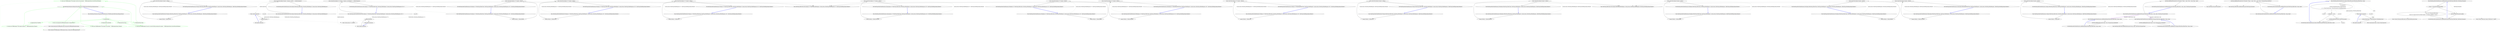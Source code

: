 digraph  {
m0_12 [cluster="System.Net.WebException.WebException(string, System.Net.WebExceptionStatus)", file="ResponseStatusExtensions.cs", label="Entry System.Net.WebException.WebException(string, System.Net.WebExceptionStatus)", span="0-0"];
m0_13 [cluster="System.ArgumentOutOfRangeException.ArgumentOutOfRangeException(string)", file="ResponseStatusExtensions.cs", label="Entry System.ArgumentOutOfRangeException.ArgumentOutOfRangeException(string)", span="0-0"];
m0_0 [cluster="RestSharp.Extensions.ResponseStatusExtensions.ToWebException(RestSharp.ResponseStatus)", file="ResponseStatusExtensions.cs", label="Entry RestSharp.Extensions.ResponseStatusExtensions.ToWebException(RestSharp.ResponseStatus)", span="13-13"];
m0_1 [cluster="RestSharp.Extensions.ResponseStatusExtensions.ToWebException(RestSharp.ResponseStatus)", color=green, community=0, file="ResponseStatusExtensions.cs", label="13: responseStatus", span="15-15"];
m0_2 [cluster="RestSharp.Extensions.ResponseStatusExtensions.ToWebException(RestSharp.ResponseStatus)", color=green, community=0, file="ResponseStatusExtensions.cs", label="13: ResponseStatus.None", span="17-17"];
m0_4 [cluster="RestSharp.Extensions.ResponseStatusExtensions.ToWebException(RestSharp.ResponseStatus)", color=green, community=0, file="ResponseStatusExtensions.cs", label="13: ResponseStatus.Error", span="19-19"];
m0_6 [cluster="RestSharp.Extensions.ResponseStatusExtensions.ToWebException(RestSharp.ResponseStatus)", color=green, community=0, file="ResponseStatusExtensions.cs", label="13: ResponseStatus.TimedOut", span="21-21"];
m0_8 [cluster="RestSharp.Extensions.ResponseStatusExtensions.ToWebException(RestSharp.ResponseStatus)", color=green, community=0, file="ResponseStatusExtensions.cs", label="13: ResponseStatus.Aborted", span="23-23"];
m0_10 [cluster="RestSharp.Extensions.ResponseStatusExtensions.ToWebException(RestSharp.ResponseStatus)", color=green, community=0, file="ResponseStatusExtensions.cs", label="5: throw new ArgumentOutOfRangeException(''responseStatus'');", span="26-26"];
m0_3 [cluster="RestSharp.Extensions.ResponseStatusExtensions.ToWebException(RestSharp.ResponseStatus)", color=green, community=0, file="ResponseStatusExtensions.cs", label="15: return new WebException(''The request could not be processed.'', WebExceptionStatus.ServerProtocolViolation);", span="18-18"];
m0_5 [cluster="RestSharp.Extensions.ResponseStatusExtensions.ToWebException(RestSharp.ResponseStatus)", color=green, community=0, file="ResponseStatusExtensions.cs", label="15: return new WebException(''An error occurred while processing the request.'', WebExceptionStatus.ServerProtocolViolation);", span="20-20"];
m0_7 [cluster="RestSharp.Extensions.ResponseStatusExtensions.ToWebException(RestSharp.ResponseStatus)", color=green, community=0, file="ResponseStatusExtensions.cs", label="15: return new WebException(''The request timed-out.'', WebExceptionStatus.Timeout);", span="22-22"];
m0_9 [cluster="RestSharp.Extensions.ResponseStatusExtensions.ToWebException(RestSharp.ResponseStatus)", color=green, community=0, file="ResponseStatusExtensions.cs", label="15: return new WebException(''The request was aborted.'', WebExceptionStatus.Timeout);", span="24-24"];
m0_11 [cluster="RestSharp.Extensions.ResponseStatusExtensions.ToWebException(RestSharp.ResponseStatus)", file="ResponseStatusExtensions.cs", label="Exit RestSharp.Extensions.ResponseStatusExtensions.ToWebException(RestSharp.ResponseStatus)", span="13-13"];
m1_3 [cluster="RestSharp.IRestClient.ExecuteAsync(RestSharp.IRestRequest, System.Action<RestSharp.IRestResponse, RestSharp.RestRequestAsyncHandle>)", file="RestClientExtensions.cs", label="Entry RestSharp.IRestClient.ExecuteAsync(RestSharp.IRestRequest, System.Action<RestSharp.IRestResponse, RestSharp.RestRequestAsyncHandle>)", span="52-52"];
m1_93 [cluster="RestSharp.IRestClient.AddDefaultParameter(RestSharp.Parameter)", file="RestClientExtensions.cs", label="Entry RestSharp.IRestClient.AddDefaultParameter(RestSharp.Parameter)", span="267-267"];
m1_47 [cluster="RestSharp.RestClientExtensions.PostAsync(RestSharp.IRestClient, RestSharp.IRestRequest, System.Action<RestSharp.IRestResponse, RestSharp.RestRequestAsyncHandle>)", file="RestClientExtensions.cs", label="Entry RestSharp.RestClientExtensions.PostAsync(RestSharp.IRestClient, RestSharp.IRestRequest, System.Action<RestSharp.IRestResponse, \\nRestSharp.RestRequestAsyncHandle>)", span="91-91"];
m1_48 [cluster="RestSharp.RestClientExtensions.PostAsync(RestSharp.IRestClient, RestSharp.IRestRequest, System.Action<RestSharp.IRestResponse, RestSharp.RestRequestAsyncHandle>)", file="RestClientExtensions.cs", label="request.Method = Method.POST", span="94-94"];
m1_49 [cluster="RestSharp.RestClientExtensions.PostAsync(RestSharp.IRestClient, RestSharp.IRestRequest, System.Action<RestSharp.IRestResponse, RestSharp.RestRequestAsyncHandle>)", file="RestClientExtensions.cs", label="return client.ExecuteAsync(request, callback);", span="95-95"];
m1_50 [cluster="RestSharp.RestClientExtensions.PostAsync(RestSharp.IRestClient, RestSharp.IRestRequest, System.Action<RestSharp.IRestResponse, RestSharp.RestRequestAsyncHandle>)", file="RestClientExtensions.cs", label="Exit RestSharp.RestClientExtensions.PostAsync(RestSharp.IRestClient, RestSharp.IRestRequest, System.Action<RestSharp.IRestResponse, \\nRestSharp.RestRequestAsyncHandle>)", span="91-91"];
m1_100 [cluster="RestSharp.IRestClient.AddDefaultParameter(string, object, RestSharp.ParameterType)", file="RestClientExtensions.cs", label="Entry RestSharp.IRestClient.AddDefaultParameter(string, object, RestSharp.ParameterType)", span="321-321"];
m1_35 [cluster="RestSharp.RestClientExtensions.PatchAsync<T>(RestSharp.IRestClient, RestSharp.IRestRequest, System.Action<RestSharp.IRestResponse<\\nT>, RestSharp.RestRequestAsyncHandle>)", file="RestClientExtensions.cs", label="Entry RestSharp.RestClientExtensions.PatchAsync<T>(RestSharp.IRestClient, RestSharp.IRestRequest, System.Action<RestSharp.IRestResponse<\\nT>, RestSharp.RestRequestAsyncHandle>)", span="70-70"];
m1_36 [cluster="RestSharp.RestClientExtensions.PatchAsync<T>(RestSharp.IRestClient, RestSharp.IRestRequest, System.Action<RestSharp.IRestResponse<\\nT>, RestSharp.RestRequestAsyncHandle>)", file="RestClientExtensions.cs", label="request.Method = Method.PATCH", span="73-73"];
m1_37 [cluster="RestSharp.RestClientExtensions.PatchAsync<T>(RestSharp.IRestClient, RestSharp.IRestRequest, System.Action<RestSharp.IRestResponse<\\nT>, RestSharp.RestRequestAsyncHandle>)", file="RestClientExtensions.cs", label="return client.ExecuteAsync<T>(request, callback);", span="74-74"];
m1_38 [cluster="RestSharp.RestClientExtensions.PatchAsync<T>(RestSharp.IRestClient, RestSharp.IRestRequest, System.Action<RestSharp.IRestResponse<\\nT>, RestSharp.RestRequestAsyncHandle>)", file="RestClientExtensions.cs", label="Exit RestSharp.RestClientExtensions.PatchAsync<T>(RestSharp.IRestClient, RestSharp.IRestRequest, System.Action<RestSharp.IRestResponse<\\nT>, RestSharp.RestRequestAsyncHandle>)", span="70-70"];
m1_19 [cluster="RestSharp.RestClientExtensions.PostAsync<T>(RestSharp.IRestClient, RestSharp.IRestRequest, System.Action<RestSharp.IRestResponse<\\nT>, RestSharp.RestRequestAsyncHandle>)", file="RestClientExtensions.cs", label="Entry RestSharp.RestClientExtensions.PostAsync<T>(RestSharp.IRestClient, RestSharp.IRestRequest, System.Action<RestSharp.IRestResponse<\\nT>, RestSharp.RestRequestAsyncHandle>)", span="42-42"];
m1_20 [cluster="RestSharp.RestClientExtensions.PostAsync<T>(RestSharp.IRestClient, RestSharp.IRestRequest, System.Action<RestSharp.IRestResponse<\\nT>, RestSharp.RestRequestAsyncHandle>)", file="RestClientExtensions.cs", label="request.Method = Method.POST", span="45-45"];
m1_21 [cluster="RestSharp.RestClientExtensions.PostAsync<T>(RestSharp.IRestClient, RestSharp.IRestRequest, System.Action<RestSharp.IRestResponse<\\nT>, RestSharp.RestRequestAsyncHandle>)", file="RestClientExtensions.cs", label="return client.ExecuteAsync<T>(request, callback);", span="46-46"];
m1_22 [cluster="RestSharp.RestClientExtensions.PostAsync<T>(RestSharp.IRestClient, RestSharp.IRestRequest, System.Action<RestSharp.IRestResponse<\\nT>, RestSharp.RestRequestAsyncHandle>)", file="RestClientExtensions.cs", label="Exit RestSharp.RestClientExtensions.PostAsync<T>(RestSharp.IRestClient, RestSharp.IRestRequest, System.Action<RestSharp.IRestResponse<\\nT>, RestSharp.RestRequestAsyncHandle>)", span="42-42"];
m1_78 [cluster="RestSharp.RestClientExtensions.RemoveDefaultParameter(RestSharp.IRestClient, string)", file="RestClientExtensions.cs", label="Entry RestSharp.RestClientExtensions.RemoveDefaultParameter(RestSharp.IRestClient, string)", span="284-284"];
m1_79 [cluster="RestSharp.RestClientExtensions.RemoveDefaultParameter(RestSharp.IRestClient, string)", file="RestClientExtensions.cs", label="var parameter =\r\n                restClient.DefaultParameters.SingleOrDefault(\r\n                    p => p.Name.Equals(name, \\nStringComparison.OrdinalIgnoreCase))", span="286-288"];
m1_81 [cluster="RestSharp.RestClientExtensions.RemoveDefaultParameter(RestSharp.IRestClient, string)", file="RestClientExtensions.cs", label="restClient.DefaultParameters.Remove(parameter)", span="292-292"];
m1_80 [cluster="RestSharp.RestClientExtensions.RemoveDefaultParameter(RestSharp.IRestClient, string)", file="RestClientExtensions.cs", label="parameter != null", span="290-290"];
m1_82 [cluster="RestSharp.RestClientExtensions.RemoveDefaultParameter(RestSharp.IRestClient, string)", file="RestClientExtensions.cs", label="Exit RestSharp.RestClientExtensions.RemoveDefaultParameter(RestSharp.IRestClient, string)", span="284-284"];
m1_97 [cluster="RestSharp.RestClientExtensions.AddDefaultHeader(RestSharp.IRestClient, string, string)", file="RestClientExtensions.cs", label="Entry RestSharp.RestClientExtensions.AddDefaultHeader(RestSharp.IRestClient, string, string)", span="334-334"];
m1_98 [cluster="RestSharp.RestClientExtensions.AddDefaultHeader(RestSharp.IRestClient, string, string)", file="RestClientExtensions.cs", label="restClient.AddDefaultParameter(name, value, ParameterType.HttpHeader)", span="336-336"];
m1_99 [cluster="RestSharp.RestClientExtensions.AddDefaultHeader(RestSharp.IRestClient, string, string)", file="RestClientExtensions.cs", label="Exit RestSharp.RestClientExtensions.AddDefaultHeader(RestSharp.IRestClient, string, string)", span="334-334"];
m1_71 [cluster="RestSharp.RestClientExtensions.AddDefaultParameter(RestSharp.IRestClient, RestSharp.Parameter)", file="RestClientExtensions.cs", label="Entry RestSharp.RestClientExtensions.AddDefaultParameter(RestSharp.IRestClient, RestSharp.Parameter)", span="267-267"];
m1_72 [cluster="RestSharp.RestClientExtensions.AddDefaultParameter(RestSharp.IRestClient, RestSharp.Parameter)", file="RestClientExtensions.cs", label="p.Type == ParameterType.RequestBody", span="269-269"];
m1_74 [cluster="RestSharp.RestClientExtensions.AddDefaultParameter(RestSharp.IRestClient, RestSharp.Parameter)", file="RestClientExtensions.cs", label="restClient.DefaultParameters.Add(p)", span="275-275"];
m1_73 [cluster="RestSharp.RestClientExtensions.AddDefaultParameter(RestSharp.IRestClient, RestSharp.Parameter)", file="RestClientExtensions.cs", label="throw new NotSupportedException(\r\n                    ''Cannot set request body from default headers. Use Request.AddBody() instead.'');", span="271-272"];
m1_75 [cluster="RestSharp.RestClientExtensions.AddDefaultParameter(RestSharp.IRestClient, RestSharp.Parameter)", file="RestClientExtensions.cs", label="Exit RestSharp.RestClientExtensions.AddDefaultParameter(RestSharp.IRestClient, RestSharp.Parameter)", span="267-267"];
m1_85 [cluster="lambda expression", file="RestClientExtensions.cs", label="Entry lambda expression", span="288-288"];
m1_5 [cluster="lambda expression", file="RestClientExtensions.cs", label="callback(response)", span="19-19"];
m1_4 [cluster="lambda expression", file="RestClientExtensions.cs", label="Entry lambda expression", span="19-19"];
m1_6 [cluster="lambda expression", file="RestClientExtensions.cs", label="Exit lambda expression", span="19-19"];
m1_13 [cluster="lambda expression", file="RestClientExtensions.cs", label="callback(response)", span="32-32"];
m1_12 [cluster="lambda expression", file="RestClientExtensions.cs", label="Entry lambda expression", span="32-32"];
m1_14 [cluster="lambda expression", file="RestClientExtensions.cs", label="Exit lambda expression", span="32-32"];
m1_86 [cluster="lambda expression", file="RestClientExtensions.cs", label="p.Name.Equals(name, StringComparison.OrdinalIgnoreCase)", span="288-288"];
m1_87 [cluster="lambda expression", file="RestClientExtensions.cs", label="Exit lambda expression", span="288-288"];
m1_0 [cluster="RestSharp.RestClientExtensions.ExecuteAsync(RestSharp.IRestClient, RestSharp.IRestRequest, System.Action<RestSharp.IRestResponse>)", file="RestClientExtensions.cs", label="Entry RestSharp.RestClientExtensions.ExecuteAsync(RestSharp.IRestClient, RestSharp.IRestRequest, System.Action<RestSharp.IRestResponse>)", span="16-16"];
m1_1 [cluster="RestSharp.RestClientExtensions.ExecuteAsync(RestSharp.IRestClient, RestSharp.IRestRequest, System.Action<RestSharp.IRestResponse>)", file="RestClientExtensions.cs", label="return client.ExecuteAsync(request, (response, handle) => callback(response));", span="19-19"];
m1_2 [cluster="RestSharp.RestClientExtensions.ExecuteAsync(RestSharp.IRestClient, RestSharp.IRestRequest, System.Action<RestSharp.IRestResponse>)", file="RestClientExtensions.cs", label="Exit RestSharp.RestClientExtensions.ExecuteAsync(RestSharp.IRestClient, RestSharp.IRestRequest, System.Action<RestSharp.IRestResponse>)", span="16-16"];
m1_23 [cluster="RestSharp.RestClientExtensions.PutAsync<T>(RestSharp.IRestClient, RestSharp.IRestRequest, System.Action<RestSharp.IRestResponse<\\nT>, RestSharp.RestRequestAsyncHandle>)", file="RestClientExtensions.cs", label="Entry RestSharp.RestClientExtensions.PutAsync<T>(RestSharp.IRestClient, RestSharp.IRestRequest, System.Action<RestSharp.IRestResponse<\\nT>, RestSharp.RestRequestAsyncHandle>)", span="49-49"];
m1_24 [cluster="RestSharp.RestClientExtensions.PutAsync<T>(RestSharp.IRestClient, RestSharp.IRestRequest, System.Action<RestSharp.IRestResponse<\\nT>, RestSharp.RestRequestAsyncHandle>)", file="RestClientExtensions.cs", label="request.Method = Method.PUT", span="52-52"];
m1_25 [cluster="RestSharp.RestClientExtensions.PutAsync<T>(RestSharp.IRestClient, RestSharp.IRestRequest, System.Action<RestSharp.IRestResponse<\\nT>, RestSharp.RestRequestAsyncHandle>)", file="RestClientExtensions.cs", label="return client.ExecuteAsync<T>(request, callback);", span="53-53"];
m1_26 [cluster="RestSharp.RestClientExtensions.PutAsync<T>(RestSharp.IRestClient, RestSharp.IRestRequest, System.Action<RestSharp.IRestResponse<\\nT>, RestSharp.RestRequestAsyncHandle>)", file="RestClientExtensions.cs", label="Exit RestSharp.RestClientExtensions.PutAsync<T>(RestSharp.IRestClient, RestSharp.IRestRequest, System.Action<RestSharp.IRestResponse<\\nT>, RestSharp.RestRequestAsyncHandle>)", span="49-49"];
m1_94 [cluster="RestSharp.RestClientExtensions.AddDefaultParameter(RestSharp.IRestClient, string, object, RestSharp.ParameterType)", file="RestClientExtensions.cs", label="Entry RestSharp.RestClientExtensions.AddDefaultParameter(RestSharp.IRestClient, string, object, RestSharp.ParameterType)", span="321-321"];
m1_95 [cluster="RestSharp.RestClientExtensions.AddDefaultParameter(RestSharp.IRestClient, string, object, RestSharp.ParameterType)", file="RestClientExtensions.cs", label="restClient.AddDefaultParameter(new Parameter {Name = name, Value = value, Type = type})", span="324-324"];
m1_96 [cluster="RestSharp.RestClientExtensions.AddDefaultParameter(RestSharp.IRestClient, string, object, RestSharp.ParameterType)", file="RestClientExtensions.cs", label="Exit RestSharp.RestClientExtensions.AddDefaultParameter(RestSharp.IRestClient, string, object, RestSharp.ParameterType)", span="321-321"];
m1_31 [cluster="RestSharp.RestClientExtensions.OptionsAsync<T>(RestSharp.IRestClient, RestSharp.IRestRequest, System.Action<RestSharp.IRestResponse<\\nT>, RestSharp.RestRequestAsyncHandle>)", file="RestClientExtensions.cs", label="Entry RestSharp.RestClientExtensions.OptionsAsync<T>(RestSharp.IRestClient, RestSharp.IRestRequest, System.Action<RestSharp.IRestResponse<\\nT>, RestSharp.RestRequestAsyncHandle>)", span="63-63"];
m1_32 [cluster="RestSharp.RestClientExtensions.OptionsAsync<T>(RestSharp.IRestClient, RestSharp.IRestRequest, System.Action<RestSharp.IRestResponse<\\nT>, RestSharp.RestRequestAsyncHandle>)", file="RestClientExtensions.cs", label="request.Method = Method.OPTIONS", span="66-66"];
m1_33 [cluster="RestSharp.RestClientExtensions.OptionsAsync<T>(RestSharp.IRestClient, RestSharp.IRestRequest, System.Action<RestSharp.IRestResponse<\\nT>, RestSharp.RestRequestAsyncHandle>)", file="RestClientExtensions.cs", label="return client.ExecuteAsync<T>(request, callback);", span="67-67"];
m1_34 [cluster="RestSharp.RestClientExtensions.OptionsAsync<T>(RestSharp.IRestClient, RestSharp.IRestRequest, System.Action<RestSharp.IRestResponse<\\nT>, RestSharp.RestRequestAsyncHandle>)", file="RestClientExtensions.cs", label="Exit RestSharp.RestClientExtensions.OptionsAsync<T>(RestSharp.IRestClient, RestSharp.IRestRequest, System.Action<RestSharp.IRestResponse<\\nT>, RestSharp.RestRequestAsyncHandle>)", span="63-63"];
m1_101 [cluster="RestSharp.RestClientExtensions.AddDefaultUrlSegment(RestSharp.IRestClient, string, string)", file="RestClientExtensions.cs", label="Entry RestSharp.RestClientExtensions.AddDefaultUrlSegment(RestSharp.IRestClient, string, string)", span="346-346"];
m1_102 [cluster="RestSharp.RestClientExtensions.AddDefaultUrlSegment(RestSharp.IRestClient, string, string)", file="RestClientExtensions.cs", label="restClient.AddDefaultParameter(name, value, ParameterType.UrlSegment)", span="348-348"];
m1_103 [cluster="RestSharp.RestClientExtensions.AddDefaultUrlSegment(RestSharp.IRestClient, string, string)", file="RestClientExtensions.cs", label="Exit RestSharp.RestClientExtensions.AddDefaultUrlSegment(RestSharp.IRestClient, string, string)", span="346-346"];
m1_7 [cluster="System.Action<T>.Invoke(T)", file="RestClientExtensions.cs", label="Entry System.Action<T>.Invoke(T)", span="0-0"];
m1_51 [cluster="RestSharp.RestClientExtensions.PutAsync(RestSharp.IRestClient, RestSharp.IRestRequest, System.Action<RestSharp.IRestResponse, RestSharp.RestRequestAsyncHandle>)", file="RestClientExtensions.cs", label="Entry RestSharp.RestClientExtensions.PutAsync(RestSharp.IRestClient, RestSharp.IRestRequest, System.Action<RestSharp.IRestResponse, \\nRestSharp.RestRequestAsyncHandle>)", span="98-98"];
m1_52 [cluster="RestSharp.RestClientExtensions.PutAsync(RestSharp.IRestClient, RestSharp.IRestRequest, System.Action<RestSharp.IRestResponse, RestSharp.RestRequestAsyncHandle>)", file="RestClientExtensions.cs", label="request.Method = Method.PUT", span="101-101"];
m1_53 [cluster="RestSharp.RestClientExtensions.PutAsync(RestSharp.IRestClient, RestSharp.IRestRequest, System.Action<RestSharp.IRestResponse, RestSharp.RestRequestAsyncHandle>)", file="RestClientExtensions.cs", label="return client.ExecuteAsync(request, callback);", span="102-102"];
m1_54 [cluster="RestSharp.RestClientExtensions.PutAsync(RestSharp.IRestClient, RestSharp.IRestRequest, System.Action<RestSharp.IRestResponse, RestSharp.RestRequestAsyncHandle>)", file="RestClientExtensions.cs", label="Exit RestSharp.RestClientExtensions.PutAsync(RestSharp.IRestClient, RestSharp.IRestRequest, System.Action<RestSharp.IRestResponse, \\nRestSharp.RestRequestAsyncHandle>)", span="98-98"];
m1_11 [cluster="RestSharp.IRestClient.ExecuteAsync<T>(RestSharp.IRestRequest, System.Action<RestSharp.IRestResponse<T>, RestSharp.RestRequestAsyncHandle>)", file="RestClientExtensions.cs", label="Entry RestSharp.IRestClient.ExecuteAsync<T>(RestSharp.IRestRequest, System.Action<RestSharp.IRestResponse<T>, RestSharp.RestRequestAsyncHandle>)", span="54-54"];
m1_67 [cluster="RestSharp.RestClientExtensions.DeleteAsync(RestSharp.IRestClient, RestSharp.IRestRequest, System.Action<RestSharp.IRestResponse, \\nRestSharp.RestRequestAsyncHandle>)", file="RestClientExtensions.cs", label="Entry RestSharp.RestClientExtensions.DeleteAsync(RestSharp.IRestClient, RestSharp.IRestRequest, System.Action<RestSharp.IRestResponse, \\nRestSharp.RestRequestAsyncHandle>)", span="126-126"];
m1_68 [cluster="RestSharp.RestClientExtensions.DeleteAsync(RestSharp.IRestClient, RestSharp.IRestRequest, System.Action<RestSharp.IRestResponse, \\nRestSharp.RestRequestAsyncHandle>)", file="RestClientExtensions.cs", label="request.Method = Method.DELETE", span="129-129"];
m1_69 [cluster="RestSharp.RestClientExtensions.DeleteAsync(RestSharp.IRestClient, RestSharp.IRestRequest, System.Action<RestSharp.IRestResponse, \\nRestSharp.RestRequestAsyncHandle>)", file="RestClientExtensions.cs", label="return client.ExecuteAsync(request, callback);", span="130-130"];
m1_70 [cluster="RestSharp.RestClientExtensions.DeleteAsync(RestSharp.IRestClient, RestSharp.IRestRequest, System.Action<RestSharp.IRestResponse, \\nRestSharp.RestRequestAsyncHandle>)", file="RestClientExtensions.cs", label="Exit RestSharp.RestClientExtensions.DeleteAsync(RestSharp.IRestClient, RestSharp.IRestRequest, System.Action<RestSharp.IRestResponse, \\nRestSharp.RestRequestAsyncHandle>)", span="126-126"];
m1_55 [cluster="RestSharp.RestClientExtensions.HeadAsync(RestSharp.IRestClient, RestSharp.IRestRequest, System.Action<RestSharp.IRestResponse, RestSharp.RestRequestAsyncHandle>)", file="RestClientExtensions.cs", label="Entry RestSharp.RestClientExtensions.HeadAsync(RestSharp.IRestClient, RestSharp.IRestRequest, System.Action<RestSharp.IRestResponse, \\nRestSharp.RestRequestAsyncHandle>)", span="105-105"];
m1_56 [cluster="RestSharp.RestClientExtensions.HeadAsync(RestSharp.IRestClient, RestSharp.IRestRequest, System.Action<RestSharp.IRestResponse, RestSharp.RestRequestAsyncHandle>)", file="RestClientExtensions.cs", label="request.Method = Method.HEAD", span="108-108"];
m1_57 [cluster="RestSharp.RestClientExtensions.HeadAsync(RestSharp.IRestClient, RestSharp.IRestRequest, System.Action<RestSharp.IRestResponse, RestSharp.RestRequestAsyncHandle>)", file="RestClientExtensions.cs", label="return client.ExecuteAsync(request, callback);", span="109-109"];
m1_58 [cluster="RestSharp.RestClientExtensions.HeadAsync(RestSharp.IRestClient, RestSharp.IRestRequest, System.Action<RestSharp.IRestResponse, RestSharp.RestRequestAsyncHandle>)", file="RestClientExtensions.cs", label="Exit RestSharp.RestClientExtensions.HeadAsync(RestSharp.IRestClient, RestSharp.IRestRequest, System.Action<RestSharp.IRestResponse, \\nRestSharp.RestRequestAsyncHandle>)", span="105-105"];
m1_8 [cluster="RestSharp.RestClientExtensions.ExecuteAsync<T>(RestSharp.IRestClient, RestSharp.IRestRequest, System.Action<RestSharp.IRestResponse<\\nT>>)", file="RestClientExtensions.cs", label="Entry RestSharp.RestClientExtensions.ExecuteAsync<T>(RestSharp.IRestClient, RestSharp.IRestRequest, System.Action<RestSharp.IRestResponse<\\nT>>)", span="29-29"];
m1_9 [cluster="RestSharp.RestClientExtensions.ExecuteAsync<T>(RestSharp.IRestClient, RestSharp.IRestRequest, System.Action<RestSharp.IRestResponse<\\nT>>)", file="RestClientExtensions.cs", label="return client.ExecuteAsync<T>(request, (response, asyncHandle) => callback(response));", span="32-32"];
m1_10 [cluster="RestSharp.RestClientExtensions.ExecuteAsync<T>(RestSharp.IRestClient, RestSharp.IRestRequest, System.Action<RestSharp.IRestResponse<\\nT>>)", file="RestClientExtensions.cs", label="Exit RestSharp.RestClientExtensions.ExecuteAsync<T>(RestSharp.IRestClient, RestSharp.IRestRequest, System.Action<RestSharp.IRestResponse<\\nT>>)", span="29-29"];
m1_27 [cluster="RestSharp.RestClientExtensions.HeadAsync<T>(RestSharp.IRestClient, RestSharp.IRestRequest, System.Action<RestSharp.IRestResponse<\\nT>, RestSharp.RestRequestAsyncHandle>)", file="RestClientExtensions.cs", label="Entry RestSharp.RestClientExtensions.HeadAsync<T>(RestSharp.IRestClient, RestSharp.IRestRequest, System.Action<RestSharp.IRestResponse<\\nT>, RestSharp.RestRequestAsyncHandle>)", span="56-56"];
m1_28 [cluster="RestSharp.RestClientExtensions.HeadAsync<T>(RestSharp.IRestClient, RestSharp.IRestRequest, System.Action<RestSharp.IRestResponse<\\nT>, RestSharp.RestRequestAsyncHandle>)", file="RestClientExtensions.cs", label="request.Method = Method.HEAD", span="59-59"];
m1_29 [cluster="RestSharp.RestClientExtensions.HeadAsync<T>(RestSharp.IRestClient, RestSharp.IRestRequest, System.Action<RestSharp.IRestResponse<\\nT>, RestSharp.RestRequestAsyncHandle>)", file="RestClientExtensions.cs", label="return client.ExecuteAsync<T>(request, callback);", span="60-60"];
m1_30 [cluster="RestSharp.RestClientExtensions.HeadAsync<T>(RestSharp.IRestClient, RestSharp.IRestRequest, System.Action<RestSharp.IRestResponse<\\nT>, RestSharp.RestRequestAsyncHandle>)", file="RestClientExtensions.cs", label="Exit RestSharp.RestClientExtensions.HeadAsync<T>(RestSharp.IRestClient, RestSharp.IRestRequest, System.Action<RestSharp.IRestResponse<\\nT>, RestSharp.RestRequestAsyncHandle>)", span="56-56"];
m1_39 [cluster="RestSharp.RestClientExtensions.DeleteAsync<T>(RestSharp.IRestClient, RestSharp.IRestRequest, System.Action<RestSharp.IRestResponse<\\nT>, RestSharp.RestRequestAsyncHandle>)", file="RestClientExtensions.cs", label="Entry RestSharp.RestClientExtensions.DeleteAsync<T>(RestSharp.IRestClient, RestSharp.IRestRequest, System.Action<RestSharp.IRestResponse<\\nT>, RestSharp.RestRequestAsyncHandle>)", span="77-77"];
m1_40 [cluster="RestSharp.RestClientExtensions.DeleteAsync<T>(RestSharp.IRestClient, RestSharp.IRestRequest, System.Action<RestSharp.IRestResponse<\\nT>, RestSharp.RestRequestAsyncHandle>)", file="RestClientExtensions.cs", label="request.Method = Method.DELETE", span="80-80"];
m1_41 [cluster="RestSharp.RestClientExtensions.DeleteAsync<T>(RestSharp.IRestClient, RestSharp.IRestRequest, System.Action<RestSharp.IRestResponse<\\nT>, RestSharp.RestRequestAsyncHandle>)", file="RestClientExtensions.cs", label="return client.ExecuteAsync<T>(request, callback);", span="81-81"];
m1_42 [cluster="RestSharp.RestClientExtensions.DeleteAsync<T>(RestSharp.IRestClient, RestSharp.IRestRequest, System.Action<RestSharp.IRestResponse<\\nT>, RestSharp.RestRequestAsyncHandle>)", file="RestClientExtensions.cs", label="Exit RestSharp.RestClientExtensions.DeleteAsync<T>(RestSharp.IRestClient, RestSharp.IRestRequest, System.Action<RestSharp.IRestResponse<\\nT>, RestSharp.RestRequestAsyncHandle>)", span="77-77"];
m1_77 [cluster="System.Collections.Generic.ICollection<T>.Add(T)", file="RestClientExtensions.cs", label="Entry System.Collections.Generic.ICollection<T>.Add(T)", span="0-0"];
m1_15 [cluster="RestSharp.RestClientExtensions.GetAsync<T>(RestSharp.IRestClient, RestSharp.IRestRequest, System.Action<RestSharp.IRestResponse<\\nT>, RestSharp.RestRequestAsyncHandle>)", file="RestClientExtensions.cs", label="Entry RestSharp.RestClientExtensions.GetAsync<T>(RestSharp.IRestClient, RestSharp.IRestRequest, System.Action<RestSharp.IRestResponse<\\nT>, RestSharp.RestRequestAsyncHandle>)", span="35-35"];
m1_16 [cluster="RestSharp.RestClientExtensions.GetAsync<T>(RestSharp.IRestClient, RestSharp.IRestRequest, System.Action<RestSharp.IRestResponse<\\nT>, RestSharp.RestRequestAsyncHandle>)", file="RestClientExtensions.cs", label="request.Method = Method.GET", span="38-38"];
m1_17 [cluster="RestSharp.RestClientExtensions.GetAsync<T>(RestSharp.IRestClient, RestSharp.IRestRequest, System.Action<RestSharp.IRestResponse<\\nT>, RestSharp.RestRequestAsyncHandle>)", file="RestClientExtensions.cs", label="return client.ExecuteAsync<T>(request, callback);", span="39-39"];
m1_18 [cluster="RestSharp.RestClientExtensions.GetAsync<T>(RestSharp.IRestClient, RestSharp.IRestRequest, System.Action<RestSharp.IRestResponse<\\nT>, RestSharp.RestRequestAsyncHandle>)", file="RestClientExtensions.cs", label="Exit RestSharp.RestClientExtensions.GetAsync<T>(RestSharp.IRestClient, RestSharp.IRestRequest, System.Action<RestSharp.IRestResponse<\\nT>, RestSharp.RestRequestAsyncHandle>)", span="35-35"];
m1_76 [cluster="System.NotSupportedException.NotSupportedException(string)", file="RestClientExtensions.cs", label="Entry System.NotSupportedException.NotSupportedException(string)", span="0-0"];
m1_88 [cluster="string.Equals(string, System.StringComparison)", file="RestClientExtensions.cs", label="Entry string.Equals(string, System.StringComparison)", span="0-0"];
m1_89 [cluster="RestSharp.RestClientExtensions.AddDefaultParameter(RestSharp.IRestClient, string, object)", file="RestClientExtensions.cs", label="Entry RestSharp.RestClientExtensions.AddDefaultParameter(RestSharp.IRestClient, string, object)", span="304-304"];
m1_90 [cluster="RestSharp.RestClientExtensions.AddDefaultParameter(RestSharp.IRestClient, string, object)", file="RestClientExtensions.cs", label="restClient.AddDefaultParameter(new Parameter {Name = name, Value = value, Type = ParameterType.GetOrPost})", span="306-306"];
m1_91 [cluster="RestSharp.RestClientExtensions.AddDefaultParameter(RestSharp.IRestClient, string, object)", file="RestClientExtensions.cs", label="Exit RestSharp.RestClientExtensions.AddDefaultParameter(RestSharp.IRestClient, string, object)", span="304-304"];
m1_63 [cluster="RestSharp.RestClientExtensions.PatchAsync(RestSharp.IRestClient, RestSharp.IRestRequest, System.Action<RestSharp.IRestResponse, \\nRestSharp.RestRequestAsyncHandle>)", file="RestClientExtensions.cs", label="Entry RestSharp.RestClientExtensions.PatchAsync(RestSharp.IRestClient, RestSharp.IRestRequest, System.Action<RestSharp.IRestResponse, \\nRestSharp.RestRequestAsyncHandle>)", span="119-119"];
m1_64 [cluster="RestSharp.RestClientExtensions.PatchAsync(RestSharp.IRestClient, RestSharp.IRestRequest, System.Action<RestSharp.IRestResponse, \\nRestSharp.RestRequestAsyncHandle>)", file="RestClientExtensions.cs", label="request.Method = Method.PATCH", span="122-122"];
m1_65 [cluster="RestSharp.RestClientExtensions.PatchAsync(RestSharp.IRestClient, RestSharp.IRestRequest, System.Action<RestSharp.IRestResponse, \\nRestSharp.RestRequestAsyncHandle>)", file="RestClientExtensions.cs", label="return client.ExecuteAsync(request, callback);", span="123-123"];
m1_66 [cluster="RestSharp.RestClientExtensions.PatchAsync(RestSharp.IRestClient, RestSharp.IRestRequest, System.Action<RestSharp.IRestResponse, \\nRestSharp.RestRequestAsyncHandle>)", file="RestClientExtensions.cs", label="Exit RestSharp.RestClientExtensions.PatchAsync(RestSharp.IRestClient, RestSharp.IRestRequest, System.Action<RestSharp.IRestResponse, \\nRestSharp.RestRequestAsyncHandle>)", span="119-119"];
m1_92 [cluster="RestSharp.Parameter.Parameter()", file="RestClientExtensions.cs", label="Entry RestSharp.Parameter.Parameter()", span="21-21"];
m1_59 [cluster="RestSharp.RestClientExtensions.OptionsAsync(RestSharp.IRestClient, RestSharp.IRestRequest, System.Action<RestSharp.IRestResponse, \\nRestSharp.RestRequestAsyncHandle>)", file="RestClientExtensions.cs", label="Entry RestSharp.RestClientExtensions.OptionsAsync(RestSharp.IRestClient, RestSharp.IRestRequest, System.Action<RestSharp.IRestResponse, \\nRestSharp.RestRequestAsyncHandle>)", span="112-112"];
m1_60 [cluster="RestSharp.RestClientExtensions.OptionsAsync(RestSharp.IRestClient, RestSharp.IRestRequest, System.Action<RestSharp.IRestResponse, \\nRestSharp.RestRequestAsyncHandle>)", file="RestClientExtensions.cs", label="request.Method = Method.OPTIONS", span="115-115"];
m1_61 [cluster="RestSharp.RestClientExtensions.OptionsAsync(RestSharp.IRestClient, RestSharp.IRestRequest, System.Action<RestSharp.IRestResponse, \\nRestSharp.RestRequestAsyncHandle>)", file="RestClientExtensions.cs", label="return client.ExecuteAsync(request, callback);", span="116-116"];
m1_62 [cluster="RestSharp.RestClientExtensions.OptionsAsync(RestSharp.IRestClient, RestSharp.IRestRequest, System.Action<RestSharp.IRestResponse, \\nRestSharp.RestRequestAsyncHandle>)", file="RestClientExtensions.cs", label="Exit RestSharp.RestClientExtensions.OptionsAsync(RestSharp.IRestClient, RestSharp.IRestRequest, System.Action<RestSharp.IRestResponse, \\nRestSharp.RestRequestAsyncHandle>)", span="112-112"];
m1_43 [cluster="RestSharp.RestClientExtensions.GetAsync(RestSharp.IRestClient, RestSharp.IRestRequest, System.Action<RestSharp.IRestResponse, RestSharp.RestRequestAsyncHandle>)", file="RestClientExtensions.cs", label="Entry RestSharp.RestClientExtensions.GetAsync(RestSharp.IRestClient, RestSharp.IRestRequest, System.Action<RestSharp.IRestResponse, \\nRestSharp.RestRequestAsyncHandle>)", span="84-84"];
m1_44 [cluster="RestSharp.RestClientExtensions.GetAsync(RestSharp.IRestClient, RestSharp.IRestRequest, System.Action<RestSharp.IRestResponse, RestSharp.RestRequestAsyncHandle>)", file="RestClientExtensions.cs", label="request.Method = Method.GET", span="87-87"];
m1_45 [cluster="RestSharp.RestClientExtensions.GetAsync(RestSharp.IRestClient, RestSharp.IRestRequest, System.Action<RestSharp.IRestResponse, RestSharp.RestRequestAsyncHandle>)", file="RestClientExtensions.cs", label="return client.ExecuteAsync(request, callback);", span="88-88"];
m1_46 [cluster="RestSharp.RestClientExtensions.GetAsync(RestSharp.IRestClient, RestSharp.IRestRequest, System.Action<RestSharp.IRestResponse, RestSharp.RestRequestAsyncHandle>)", file="RestClientExtensions.cs", label="Exit RestSharp.RestClientExtensions.GetAsync(RestSharp.IRestClient, RestSharp.IRestRequest, System.Action<RestSharp.IRestResponse, \\nRestSharp.RestRequestAsyncHandle>)", span="84-84"];
m1_83;
m1_84;
m1_104;
m1_105;
m1_106;
m0_0 -> m0_1  [color=green, key=0, style=solid];
m0_1 -> m0_2  [color=green, key=0, style=solid];
m0_1 -> m0_4  [color=green, key=0, style=solid];
m0_1 -> m0_6  [color=green, key=0, style=solid];
m0_1 -> m0_8  [color=green, key=0, style=solid];
m0_1 -> m0_10  [color=green, key=0, style=solid];
m0_2 -> m0_3  [color=green, key=0, style=solid];
m0_4 -> m0_5  [color=green, key=0, style=solid];
m0_6 -> m0_7  [color=green, key=0, style=solid];
m0_8 -> m0_9  [color=green, key=0, style=solid];
m0_10 -> m0_11  [color=green, key=0, style=solid];
m0_10 -> m0_13  [color=green, key=2, style=dotted];
m0_3 -> m0_12  [color=green, key=2, style=dotted];
m0_3 -> m0_11  [color=green, key=0, style=solid];
m0_5 -> m0_12  [color=green, key=2, style=dotted];
m0_5 -> m0_11  [color=green, key=0, style=solid];
m0_7 -> m0_12  [color=green, key=2, style=dotted];
m0_7 -> m0_11  [color=green, key=0, style=solid];
m0_9 -> m0_12  [color=green, key=2, style=dotted];
m0_9 -> m0_11  [color=green, key=0, style=solid];
m0_11 -> m0_0  [color=blue, key=0, style=bold];
m1_47 -> m1_48  [key=0, style=solid];
m1_47 -> m1_49  [color=darkseagreen4, key=1, label="System.Action<RestSharp.IRestResponse, RestSharp.RestRequestAsyncHandle>", style=dashed];
m1_48 -> m1_49  [key=0, style=solid];
m1_49 -> m1_3  [key=2, style=dotted];
m1_49 -> m1_50  [key=0, style=solid];
m1_50 -> m1_47  [color=blue, key=0, style=bold];
m1_35 -> m1_36  [key=0, style=solid];
m1_35 -> m1_37  [color=darkseagreen4, key=1, label="System.Action<RestSharp.IRestResponse<T>, RestSharp.RestRequestAsyncHandle>", style=dashed];
m1_36 -> m1_37  [key=0, style=solid];
m1_37 -> m1_11  [key=2, style=dotted];
m1_37 -> m1_38  [key=0, style=solid];
m1_38 -> m1_35  [color=blue, key=0, style=bold];
m1_19 -> m1_20  [key=0, style=solid];
m1_19 -> m1_21  [color=darkseagreen4, key=1, label="System.Action<RestSharp.IRestResponse<T>, RestSharp.RestRequestAsyncHandle>", style=dashed];
m1_20 -> m1_21  [key=0, style=solid];
m1_21 -> m1_11  [key=2, style=dotted];
m1_21 -> m1_22  [key=0, style=solid];
m1_22 -> m1_19  [color=blue, key=0, style=bold];
m1_78 -> m1_79  [key=0, style=solid];
m1_78 -> m1_81  [color=darkseagreen4, key=1, label="RestSharp.IRestClient", style=dashed];
m1_78 -> m1_86  [color=darkseagreen4, key=1, label=string, style=dashed];
m1_79 -> m1_80  [key=0, style=solid];
m1_79 -> m1_81  [color=darkseagreen4, key=1, label=parameter, style=dashed];
m1_79 -> m1_83  [key=2, style=dotted];
m1_79 -> m1_85  [color=darkseagreen4, key=1, label="lambda expression", style=dashed];
m1_81 -> m1_82  [key=0, style=solid];
m1_81 -> m1_84  [key=2, style=dotted];
m1_80 -> m1_81  [key=0, style=solid];
m1_80 -> m1_82  [key=0, style=solid];
m1_82 -> m1_78  [color=blue, key=0, style=bold];
m1_97 -> m1_98  [key=0, style=solid];
m1_98 -> m1_99  [key=0, style=solid];
m1_98 -> m1_100  [key=2, style=dotted];
m1_99 -> m1_97  [color=blue, key=0, style=bold];
m1_71 -> m1_72  [key=0, style=solid];
m1_71 -> m1_74  [color=darkseagreen4, key=1, label="RestSharp.Parameter", style=dashed];
m1_72 -> m1_73  [key=0, style=solid];
m1_72 -> m1_74  [key=0, style=solid];
m1_74 -> m1_75  [key=0, style=solid];
m1_74 -> m1_77  [key=2, style=dotted];
m1_73 -> m1_75  [key=0, style=solid];
m1_73 -> m1_76  [key=2, style=dotted];
m1_75 -> m1_71  [color=blue, key=0, style=bold];
m1_85 -> m1_86  [key=0, style=solid];
m1_5 -> m1_6  [key=0, style=solid];
m1_5 -> m1_7  [key=2, style=dotted];
m1_4 -> m1_5  [key=0, style=solid];
m1_6 -> m1_4  [color=blue, key=0, style=bold];
m1_13 -> m1_7  [key=2, style=dotted];
m1_13 -> m1_14  [key=0, style=solid];
m1_12 -> m1_13  [key=0, style=solid];
m1_14 -> m1_12  [color=blue, key=0, style=bold];
m1_86 -> m1_87  [key=0, style=solid];
m1_86 -> m1_88  [key=2, style=dotted];
m1_87 -> m1_85  [color=blue, key=0, style=bold];
m1_0 -> m1_1  [key=0, style=solid];
m1_0 -> m1_5  [color=darkseagreen4, key=1, label="System.Action<RestSharp.IRestResponse>", style=dashed];
m1_1 -> m1_2  [key=0, style=solid];
m1_1 -> m1_3  [key=2, style=dotted];
m1_1 -> m1_4  [color=darkseagreen4, key=1, label="lambda expression", style=dashed];
m1_2 -> m1_0  [color=blue, key=0, style=bold];
m1_23 -> m1_24  [key=0, style=solid];
m1_23 -> m1_25  [color=darkseagreen4, key=1, label="System.Action<RestSharp.IRestResponse<T>, RestSharp.RestRequestAsyncHandle>", style=dashed];
m1_24 -> m1_25  [key=0, style=solid];
m1_25 -> m1_11  [key=2, style=dotted];
m1_25 -> m1_26  [key=0, style=solid];
m1_26 -> m1_23  [color=blue, key=0, style=bold];
m1_94 -> m1_95  [key=0, style=solid];
m1_94 -> m1_97  [color=darkorchid, key=3, label="Parameter variable object value", style=bold];
m1_94 -> m1_101  [color=darkorchid, key=3, label="Parameter variable object value", style=bold];
m1_95 -> m1_92  [key=2, style=dotted];
m1_95 -> m1_93  [key=2, style=dotted];
m1_95 -> m1_96  [key=0, style=solid];
m1_96 -> m1_94  [color=blue, key=0, style=bold];
m1_31 -> m1_32  [key=0, style=solid];
m1_31 -> m1_33  [color=darkseagreen4, key=1, label="System.Action<RestSharp.IRestResponse<T>, RestSharp.RestRequestAsyncHandle>", style=dashed];
m1_32 -> m1_33  [key=0, style=solid];
m1_33 -> m1_11  [key=2, style=dotted];
m1_33 -> m1_34  [key=0, style=solid];
m1_34 -> m1_31  [color=blue, key=0, style=bold];
m1_101 -> m1_102  [key=0, style=solid];
m1_102 -> m1_100  [key=2, style=dotted];
m1_102 -> m1_103  [key=0, style=solid];
m1_103 -> m1_101  [color=blue, key=0, style=bold];
m1_51 -> m1_52  [key=0, style=solid];
m1_51 -> m1_53  [color=darkseagreen4, key=1, label="System.Action<RestSharp.IRestResponse, RestSharp.RestRequestAsyncHandle>", style=dashed];
m1_52 -> m1_53  [key=0, style=solid];
m1_53 -> m1_3  [key=2, style=dotted];
m1_53 -> m1_54  [key=0, style=solid];
m1_54 -> m1_51  [color=blue, key=0, style=bold];
m1_67 -> m1_68  [key=0, style=solid];
m1_67 -> m1_69  [color=darkseagreen4, key=1, label="System.Action<RestSharp.IRestResponse, RestSharp.RestRequestAsyncHandle>", style=dashed];
m1_68 -> m1_69  [key=0, style=solid];
m1_69 -> m1_3  [key=2, style=dotted];
m1_69 -> m1_70  [key=0, style=solid];
m1_70 -> m1_67  [color=blue, key=0, style=bold];
m1_55 -> m1_56  [key=0, style=solid];
m1_55 -> m1_57  [color=darkseagreen4, key=1, label="System.Action<RestSharp.IRestResponse, RestSharp.RestRequestAsyncHandle>", style=dashed];
m1_56 -> m1_57  [key=0, style=solid];
m1_57 -> m1_3  [key=2, style=dotted];
m1_57 -> m1_58  [key=0, style=solid];
m1_58 -> m1_55  [color=blue, key=0, style=bold];
m1_8 -> m1_9  [key=0, style=solid];
m1_8 -> m1_13  [color=darkseagreen4, key=1, label="System.Action<RestSharp.IRestResponse<T>>", style=dashed];
m1_9 -> m1_10  [key=0, style=solid];
m1_9 -> m1_11  [key=2, style=dotted];
m1_9 -> m1_12  [color=darkseagreen4, key=1, label="lambda expression", style=dashed];
m1_10 -> m1_8  [color=blue, key=0, style=bold];
m1_27 -> m1_28  [key=0, style=solid];
m1_27 -> m1_29  [color=darkseagreen4, key=1, label="System.Action<RestSharp.IRestResponse<T>, RestSharp.RestRequestAsyncHandle>", style=dashed];
m1_28 -> m1_29  [key=0, style=solid];
m1_29 -> m1_11  [key=2, style=dotted];
m1_29 -> m1_30  [key=0, style=solid];
m1_30 -> m1_27  [color=blue, key=0, style=bold];
m1_39 -> m1_40  [key=0, style=solid];
m1_39 -> m1_41  [color=darkseagreen4, key=1, label="System.Action<RestSharp.IRestResponse<T>, RestSharp.RestRequestAsyncHandle>", style=dashed];
m1_40 -> m1_41  [key=0, style=solid];
m1_41 -> m1_11  [key=2, style=dotted];
m1_41 -> m1_42  [key=0, style=solid];
m1_42 -> m1_39  [color=blue, key=0, style=bold];
m1_15 -> m1_16  [key=0, style=solid];
m1_15 -> m1_17  [color=darkseagreen4, key=1, label="System.Action<RestSharp.IRestResponse<T>, RestSharp.RestRequestAsyncHandle>", style=dashed];
m1_16 -> m1_17  [key=0, style=solid];
m1_17 -> m1_11  [key=2, style=dotted];
m1_17 -> m1_18  [key=0, style=solid];
m1_18 -> m1_15  [color=blue, key=0, style=bold];
m1_89 -> m1_90  [key=0, style=solid];
m1_90 -> m1_91  [key=0, style=solid];
m1_90 -> m1_92  [key=2, style=dotted];
m1_90 -> m1_93  [key=2, style=dotted];
m1_91 -> m1_89  [color=blue, key=0, style=bold];
m1_63 -> m1_64  [key=0, style=solid];
m1_63 -> m1_65  [color=darkseagreen4, key=1, label="System.Action<RestSharp.IRestResponse, RestSharp.RestRequestAsyncHandle>", style=dashed];
m1_64 -> m1_65  [key=0, style=solid];
m1_65 -> m1_3  [key=2, style=dotted];
m1_65 -> m1_66  [key=0, style=solid];
m1_66 -> m1_63  [color=blue, key=0, style=bold];
m1_59 -> m1_60  [key=0, style=solid];
m1_59 -> m1_61  [color=darkseagreen4, key=1, label="System.Action<RestSharp.IRestResponse, RestSharp.RestRequestAsyncHandle>", style=dashed];
m1_60 -> m1_61  [key=0, style=solid];
m1_61 -> m1_3  [key=2, style=dotted];
m1_61 -> m1_62  [key=0, style=solid];
m1_62 -> m1_59  [color=blue, key=0, style=bold];
m1_43 -> m1_44  [key=0, style=solid];
m1_43 -> m1_45  [color=darkseagreen4, key=1, label="System.Action<RestSharp.IRestResponse, RestSharp.RestRequestAsyncHandle>", style=dashed];
m1_44 -> m1_45  [key=0, style=solid];
m1_45 -> m1_3  [key=2, style=dotted];
m1_45 -> m1_46  [key=0, style=solid];
m1_46 -> m1_43  [color=blue, key=0, style=bold];
m1_104 -> m1_5  [color=darkseagreen4, key=1, label="System.Action<RestSharp.IRestResponse>", style=dashed];
m1_105 -> m1_13  [color=darkseagreen4, key=1, label="System.Action<RestSharp.IRestResponse<T>>", style=dashed];
m1_106 -> m1_86  [color=darkseagreen4, key=1, label=string, style=dashed];
}
